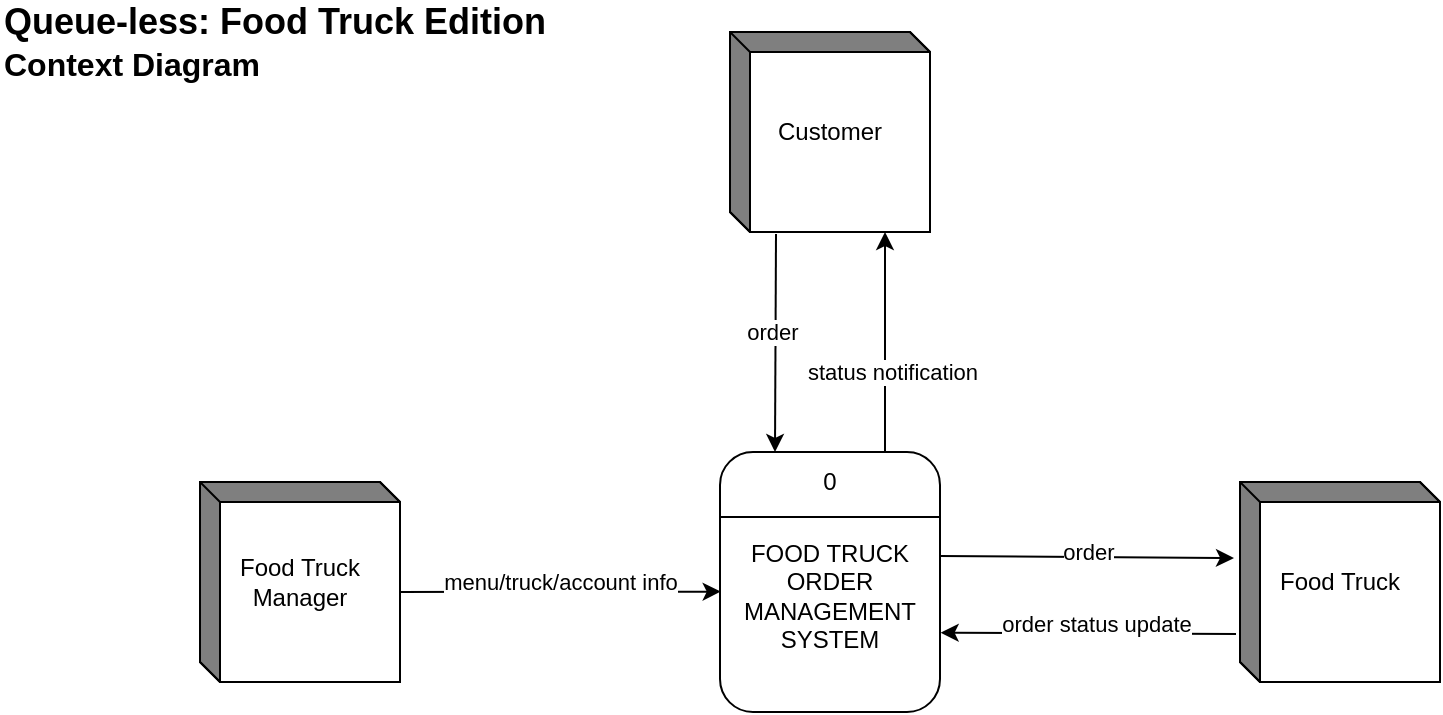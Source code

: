 <mxfile version="26.0.16" pages="2">
  <diagram name="context" id="KnS4JE3iBnHBovFroMV0">
    <mxGraphModel dx="1666" dy="747" grid="1" gridSize="10" guides="1" tooltips="1" connect="1" arrows="1" fold="1" page="1" pageScale="1" pageWidth="850" pageHeight="1100" math="0" shadow="0">
      <root>
        <mxCell id="0" />
        <mxCell id="1" parent="0" />
        <mxCell id="xjYZBRXBWgU6Q--IITgw-6" value="Customer" style="html=1;dashed=0;whiteSpace=wrap;shape=mxgraph.dfd.externalEntity" vertex="1" parent="1">
          <mxGeometry x="375" y="70" width="100" height="100" as="geometry" />
        </mxCell>
        <mxCell id="xjYZBRXBWgU6Q--IITgw-8" value="" style="endArrow=classic;html=1;rounded=0;exitX=0;exitY=0;exitDx=100;exitDy=55;exitPerimeter=0;entryX=0.003;entryY=0.537;entryDx=0;entryDy=0;entryPerimeter=0;" edge="1" parent="1" source="iyEX-RFopdoUeC1FhHCU-2" target="xjYZBRXBWgU6Q--IITgw-1">
          <mxGeometry width="50" height="50" relative="1" as="geometry">
            <mxPoint x="212.94" y="398.94" as="sourcePoint" />
            <mxPoint x="360" y="366" as="targetPoint" />
          </mxGeometry>
        </mxCell>
        <mxCell id="xjYZBRXBWgU6Q--IITgw-9" value="menu/truck/account info" style="edgeLabel;html=1;align=center;verticalAlign=middle;resizable=0;points=[];" vertex="1" connectable="0" parent="xjYZBRXBWgU6Q--IITgw-8">
          <mxGeometry x="0.033" y="-2" relative="1" as="geometry">
            <mxPoint x="-3" y="-7" as="offset" />
          </mxGeometry>
        </mxCell>
        <mxCell id="xjYZBRXBWgU6Q--IITgw-14" value="" style="endArrow=classic;html=1;rounded=0;exitX=0.23;exitY=1.01;exitDx=0;exitDy=0;exitPerimeter=0;entryX=0.25;entryY=0;entryDx=0;entryDy=0;" edge="1" parent="1" source="xjYZBRXBWgU6Q--IITgw-6" target="xjYZBRXBWgU6Q--IITgw-1">
          <mxGeometry width="50" height="50" relative="1" as="geometry">
            <mxPoint x="400" y="410" as="sourcePoint" />
            <mxPoint x="450" y="360" as="targetPoint" />
          </mxGeometry>
        </mxCell>
        <mxCell id="xjYZBRXBWgU6Q--IITgw-15" value="order" style="edgeLabel;html=1;align=center;verticalAlign=middle;resizable=0;points=[];" vertex="1" connectable="0" parent="xjYZBRXBWgU6Q--IITgw-14">
          <mxGeometry x="-0.101" y="-2" relative="1" as="geometry">
            <mxPoint as="offset" />
          </mxGeometry>
        </mxCell>
        <mxCell id="xjYZBRXBWgU6Q--IITgw-16" value="" style="endArrow=classic;html=1;rounded=0;exitX=0.75;exitY=0;exitDx=0;exitDy=0;entryX=0;entryY=0;entryDx=77.5;entryDy=100;entryPerimeter=0;" edge="1" parent="1" source="xjYZBRXBWgU6Q--IITgw-1" target="xjYZBRXBWgU6Q--IITgw-6">
          <mxGeometry width="50" height="50" relative="1" as="geometry">
            <mxPoint x="400" y="410" as="sourcePoint" />
            <mxPoint x="450" y="360" as="targetPoint" />
          </mxGeometry>
        </mxCell>
        <mxCell id="xjYZBRXBWgU6Q--IITgw-17" value="status notification" style="edgeLabel;html=1;align=center;verticalAlign=middle;resizable=0;points=[];" vertex="1" connectable="0" parent="xjYZBRXBWgU6Q--IITgw-16">
          <mxGeometry x="0.018" y="-2" relative="1" as="geometry">
            <mxPoint x="1" y="16" as="offset" />
          </mxGeometry>
        </mxCell>
        <mxCell id="xjYZBRXBWgU6Q--IITgw-18" value="" style="endArrow=classic;html=1;rounded=0;exitX=0.995;exitY=0.4;exitDx=0;exitDy=0;entryX=-0.03;entryY=0.38;entryDx=0;entryDy=0;entryPerimeter=0;exitPerimeter=0;" edge="1" parent="1" source="xjYZBRXBWgU6Q--IITgw-1" target="iyEX-RFopdoUeC1FhHCU-3">
          <mxGeometry width="50" height="50" relative="1" as="geometry">
            <mxPoint x="400" y="410" as="sourcePoint" />
            <mxPoint x="620" y="330.06" as="targetPoint" />
          </mxGeometry>
        </mxCell>
        <mxCell id="xjYZBRXBWgU6Q--IITgw-19" value="order" style="edgeLabel;html=1;align=center;verticalAlign=middle;resizable=0;points=[];" vertex="1" connectable="0" parent="xjYZBRXBWgU6Q--IITgw-18">
          <mxGeometry relative="1" as="geometry">
            <mxPoint y="-3" as="offset" />
          </mxGeometry>
        </mxCell>
        <mxCell id="xjYZBRXBWgU6Q--IITgw-22" value="" style="endArrow=classic;html=1;rounded=0;entryX=1.003;entryY=0.695;entryDx=0;entryDy=0;exitX=-0.02;exitY=0.76;exitDx=0;exitDy=0;exitPerimeter=0;entryPerimeter=0;" edge="1" parent="1" source="iyEX-RFopdoUeC1FhHCU-3" target="xjYZBRXBWgU6Q--IITgw-1">
          <mxGeometry width="50" height="50" relative="1" as="geometry">
            <mxPoint x="620" y="367.5" as="sourcePoint" />
            <mxPoint x="370" y="344.71" as="targetPoint" />
          </mxGeometry>
        </mxCell>
        <mxCell id="xjYZBRXBWgU6Q--IITgw-23" value="order status update" style="edgeLabel;html=1;align=center;verticalAlign=middle;resizable=0;points=[];" vertex="1" connectable="0" parent="xjYZBRXBWgU6Q--IITgw-22">
          <mxGeometry x="-0.051" relative="1" as="geometry">
            <mxPoint y="-5" as="offset" />
          </mxGeometry>
        </mxCell>
        <mxCell id="xjYZBRXBWgU6Q--IITgw-24" value="&lt;font style=&quot;font-size: 18px;&quot;&gt;&lt;b&gt;Queue-less: Food Truck Edition&lt;/b&gt;&lt;/font&gt;&lt;div&gt;&lt;font size=&quot;3&quot;&gt;&lt;b&gt;Context Diagram&lt;/b&gt;&lt;/font&gt;&lt;/div&gt;" style="text;html=1;align=left;verticalAlign=middle;whiteSpace=wrap;rounded=0;" vertex="1" parent="1">
          <mxGeometry x="10" y="60" width="360" height="30" as="geometry" />
        </mxCell>
        <mxCell id="iyEX-RFopdoUeC1FhHCU-2" value="Food Truck Manager" style="html=1;dashed=0;whiteSpace=wrap;shape=mxgraph.dfd.externalEntity" vertex="1" parent="1">
          <mxGeometry x="110" y="295" width="100" height="100" as="geometry" />
        </mxCell>
        <mxCell id="iyEX-RFopdoUeC1FhHCU-3" value="Food Truck" style="html=1;dashed=0;whiteSpace=wrap;shape=mxgraph.dfd.externalEntity" vertex="1" parent="1">
          <mxGeometry x="630" y="295" width="100" height="100" as="geometry" />
        </mxCell>
        <mxCell id="HloljtnLB8RxgD2_vO7w-1" value="" style="group" vertex="1" connectable="0" parent="1">
          <mxGeometry x="370" y="280" width="110" height="130" as="geometry" />
        </mxCell>
        <mxCell id="xjYZBRXBWgU6Q--IITgw-1" value="&lt;div&gt;&lt;br&gt;&lt;/div&gt;FOOD TRUCK ORDER MANAGEMENT SYSTEM" style="rounded=1;whiteSpace=wrap;html=1;" vertex="1" parent="HloljtnLB8RxgD2_vO7w-1">
          <mxGeometry width="110" height="130" as="geometry" />
        </mxCell>
        <mxCell id="xjYZBRXBWgU6Q--IITgw-2" value="" style="endArrow=none;html=1;rounded=0;exitX=0;exitY=0.25;exitDx=0;exitDy=0;entryX=1;entryY=0.25;entryDx=0;entryDy=0;" edge="1" parent="HloljtnLB8RxgD2_vO7w-1" source="xjYZBRXBWgU6Q--IITgw-1" target="xjYZBRXBWgU6Q--IITgw-1">
          <mxGeometry width="50" height="50" relative="1" as="geometry">
            <mxPoint x="30" y="130" as="sourcePoint" />
            <mxPoint x="80" y="80" as="targetPoint" />
          </mxGeometry>
        </mxCell>
        <mxCell id="xjYZBRXBWgU6Q--IITgw-3" value="0" style="text;html=1;align=center;verticalAlign=middle;whiteSpace=wrap;rounded=0;" vertex="1" parent="HloljtnLB8RxgD2_vO7w-1">
          <mxGeometry x="25" width="60" height="30" as="geometry" />
        </mxCell>
      </root>
    </mxGraphModel>
  </diagram>
  <diagram id="DFdz_iu7FEYEczkaFGwR" name="dfd0">
    <mxGraphModel dx="1960" dy="879" grid="1" gridSize="10" guides="1" tooltips="1" connect="1" arrows="1" fold="1" page="1" pageScale="1" pageWidth="850" pageHeight="1100" math="0" shadow="0">
      <root>
        <mxCell id="0" />
        <mxCell id="1" parent="0" />
        <mxCell id="rP2d1UbQnjie4H1maKtV-1" value="Food Truck Manager" style="html=1;dashed=0;whiteSpace=wrap;shape=mxgraph.dfd.externalEntity" vertex="1" parent="1">
          <mxGeometry x="60" y="230" width="100" height="100" as="geometry" />
        </mxCell>
        <mxCell id="DoY7gFXGSeMOmu--qUyc-1" value="" style="group" vertex="1" connectable="0" parent="1">
          <mxGeometry x="320" y="100" width="110" height="130" as="geometry" />
        </mxCell>
        <mxCell id="DoY7gFXGSeMOmu--qUyc-2" value="&lt;div&gt;&lt;br&gt;&lt;/div&gt;Manage Accounts" style="rounded=1;whiteSpace=wrap;html=1;" vertex="1" parent="DoY7gFXGSeMOmu--qUyc-1">
          <mxGeometry width="110" height="130" as="geometry" />
        </mxCell>
        <mxCell id="DoY7gFXGSeMOmu--qUyc-3" value="" style="endArrow=none;html=1;rounded=0;exitX=0;exitY=0.25;exitDx=0;exitDy=0;entryX=1;entryY=0.25;entryDx=0;entryDy=0;" edge="1" parent="DoY7gFXGSeMOmu--qUyc-1" source="DoY7gFXGSeMOmu--qUyc-2" target="DoY7gFXGSeMOmu--qUyc-2">
          <mxGeometry width="50" height="50" relative="1" as="geometry">
            <mxPoint x="30" y="130" as="sourcePoint" />
            <mxPoint x="80" y="80" as="targetPoint" />
          </mxGeometry>
        </mxCell>
        <mxCell id="DoY7gFXGSeMOmu--qUyc-4" value="1" style="text;html=1;align=center;verticalAlign=middle;whiteSpace=wrap;rounded=0;" vertex="1" parent="DoY7gFXGSeMOmu--qUyc-1">
          <mxGeometry x="25" width="60" height="30" as="geometry" />
        </mxCell>
        <mxCell id="DoY7gFXGSeMOmu--qUyc-5" value="" style="group" vertex="1" connectable="0" parent="1">
          <mxGeometry x="320" y="250" width="110" height="130" as="geometry" />
        </mxCell>
        <mxCell id="DoY7gFXGSeMOmu--qUyc-6" value="&lt;div&gt;&lt;br&gt;&lt;/div&gt;Manage Trucks" style="rounded=1;whiteSpace=wrap;html=1;" vertex="1" parent="DoY7gFXGSeMOmu--qUyc-5">
          <mxGeometry width="110" height="130" as="geometry" />
        </mxCell>
        <mxCell id="DoY7gFXGSeMOmu--qUyc-7" value="" style="endArrow=none;html=1;rounded=0;exitX=0;exitY=0.25;exitDx=0;exitDy=0;entryX=1;entryY=0.25;entryDx=0;entryDy=0;" edge="1" parent="DoY7gFXGSeMOmu--qUyc-5" source="DoY7gFXGSeMOmu--qUyc-6" target="DoY7gFXGSeMOmu--qUyc-6">
          <mxGeometry width="50" height="50" relative="1" as="geometry">
            <mxPoint x="30" y="130" as="sourcePoint" />
            <mxPoint x="80" y="80" as="targetPoint" />
          </mxGeometry>
        </mxCell>
        <mxCell id="DoY7gFXGSeMOmu--qUyc-8" value="2" style="text;html=1;align=center;verticalAlign=middle;whiteSpace=wrap;rounded=0;" vertex="1" parent="DoY7gFXGSeMOmu--qUyc-5">
          <mxGeometry x="25" width="60" height="30" as="geometry" />
        </mxCell>
        <mxCell id="DoY7gFXGSeMOmu--qUyc-9" value="" style="group" vertex="1" connectable="0" parent="1">
          <mxGeometry x="320" y="400" width="110" height="130" as="geometry" />
        </mxCell>
        <mxCell id="DoY7gFXGSeMOmu--qUyc-10" value="&lt;div&gt;Manage Menus&lt;/div&gt;" style="rounded=1;whiteSpace=wrap;html=1;" vertex="1" parent="DoY7gFXGSeMOmu--qUyc-9">
          <mxGeometry width="110" height="130" as="geometry" />
        </mxCell>
        <mxCell id="DoY7gFXGSeMOmu--qUyc-11" value="" style="endArrow=none;html=1;rounded=0;exitX=0;exitY=0.25;exitDx=0;exitDy=0;entryX=1;entryY=0.25;entryDx=0;entryDy=0;" edge="1" parent="DoY7gFXGSeMOmu--qUyc-9" source="DoY7gFXGSeMOmu--qUyc-10" target="DoY7gFXGSeMOmu--qUyc-10">
          <mxGeometry width="50" height="50" relative="1" as="geometry">
            <mxPoint x="30" y="130" as="sourcePoint" />
            <mxPoint x="80" y="80" as="targetPoint" />
          </mxGeometry>
        </mxCell>
        <mxCell id="DoY7gFXGSeMOmu--qUyc-12" value="3" style="text;html=1;align=center;verticalAlign=middle;whiteSpace=wrap;rounded=0;" vertex="1" parent="DoY7gFXGSeMOmu--qUyc-9">
          <mxGeometry x="25" width="60" height="30" as="geometry" />
        </mxCell>
        <mxCell id="DoY7gFXGSeMOmu--qUyc-13" value="" style="group" vertex="1" connectable="0" parent="1">
          <mxGeometry x="320" y="580" width="110" height="130" as="geometry" />
        </mxCell>
        <mxCell id="DoY7gFXGSeMOmu--qUyc-14" value="&lt;div&gt;Manage Orders&lt;/div&gt;" style="rounded=1;whiteSpace=wrap;html=1;" vertex="1" parent="DoY7gFXGSeMOmu--qUyc-13">
          <mxGeometry width="110" height="130" as="geometry" />
        </mxCell>
        <mxCell id="DoY7gFXGSeMOmu--qUyc-15" value="" style="endArrow=none;html=1;rounded=0;exitX=0;exitY=0.25;exitDx=0;exitDy=0;entryX=1;entryY=0.25;entryDx=0;entryDy=0;" edge="1" parent="DoY7gFXGSeMOmu--qUyc-13" source="DoY7gFXGSeMOmu--qUyc-14" target="DoY7gFXGSeMOmu--qUyc-14">
          <mxGeometry width="50" height="50" relative="1" as="geometry">
            <mxPoint x="30" y="130" as="sourcePoint" />
            <mxPoint x="80" y="80" as="targetPoint" />
          </mxGeometry>
        </mxCell>
        <mxCell id="DoY7gFXGSeMOmu--qUyc-16" value="4" style="text;html=1;align=center;verticalAlign=middle;whiteSpace=wrap;rounded=0;" vertex="1" parent="DoY7gFXGSeMOmu--qUyc-13">
          <mxGeometry x="25" width="60" height="30" as="geometry" />
        </mxCell>
        <mxCell id="DoY7gFXGSeMOmu--qUyc-17" value="Food Truck" style="html=1;dashed=0;whiteSpace=wrap;shape=mxgraph.dfd.externalEntity" vertex="1" parent="1">
          <mxGeometry x="330" y="800" width="100" height="100" as="geometry" />
        </mxCell>
        <mxCell id="DoY7gFXGSeMOmu--qUyc-18" value="Customer" style="html=1;dashed=0;whiteSpace=wrap;shape=mxgraph.dfd.externalEntity" vertex="1" parent="1">
          <mxGeometry x="60" y="580" width="100" height="100" as="geometry" />
        </mxCell>
        <mxCell id="DoY7gFXGSeMOmu--qUyc-19" value="" style="endArrow=classic;html=1;rounded=0;exitX=0;exitY=0;exitDx=22.5;exitDy=0;exitPerimeter=0;entryX=0;entryY=0.25;entryDx=0;entryDy=0;edgeStyle=orthogonalEdgeStyle;" edge="1" parent="1" source="rP2d1UbQnjie4H1maKtV-1" target="DoY7gFXGSeMOmu--qUyc-2">
          <mxGeometry width="50" height="50" relative="1" as="geometry">
            <mxPoint x="400" y="370" as="sourcePoint" />
            <mxPoint x="450" y="320" as="targetPoint" />
          </mxGeometry>
        </mxCell>
        <mxCell id="DoY7gFXGSeMOmu--qUyc-20" value="account info" style="edgeLabel;html=1;align=center;verticalAlign=middle;resizable=0;points=[];" vertex="1" connectable="0" parent="DoY7gFXGSeMOmu--qUyc-19">
          <mxGeometry x="-0.326" y="1" relative="1" as="geometry">
            <mxPoint x="172" y="-2" as="offset" />
          </mxGeometry>
        </mxCell>
        <mxCell id="DoY7gFXGSeMOmu--qUyc-21" value="PostgreSQL&lt;div&gt;DB&lt;/div&gt;" style="shape=cylinder3;whiteSpace=wrap;html=1;boundedLbl=1;backgroundOutline=1;size=15;" vertex="1" parent="1">
          <mxGeometry x="580" y="230" width="170" height="105" as="geometry" />
        </mxCell>
        <mxCell id="DoY7gFXGSeMOmu--qUyc-26" value="" style="endArrow=classic;html=1;rounded=0;exitX=0.997;exitY=0.535;exitDx=0;exitDy=0;exitPerimeter=0;entryX=0;entryY=0.25;entryDx=0;entryDy=0;" edge="1" parent="1" source="rP2d1UbQnjie4H1maKtV-1" target="DoY7gFXGSeMOmu--qUyc-6">
          <mxGeometry width="50" height="50" relative="1" as="geometry">
            <mxPoint x="400" y="470" as="sourcePoint" />
            <mxPoint x="450" y="420" as="targetPoint" />
          </mxGeometry>
        </mxCell>
        <mxCell id="DoY7gFXGSeMOmu--qUyc-27" value="truck info" style="edgeLabel;html=1;align=center;verticalAlign=middle;resizable=0;points=[];" vertex="1" connectable="0" parent="DoY7gFXGSeMOmu--qUyc-26">
          <mxGeometry x="0.082" relative="1" as="geometry">
            <mxPoint x="23" y="-11" as="offset" />
          </mxGeometry>
        </mxCell>
        <mxCell id="DoY7gFXGSeMOmu--qUyc-29" value="" style="endArrow=classic;startArrow=classic;html=1;rounded=0;entryX=0.5;entryY=0;entryDx=0;entryDy=0;entryPerimeter=0;exitX=1;exitY=0.25;exitDx=0;exitDy=0;edgeStyle=orthogonalEdgeStyle;" edge="1" parent="1" source="DoY7gFXGSeMOmu--qUyc-2" target="DoY7gFXGSeMOmu--qUyc-21">
          <mxGeometry width="50" height="50" relative="1" as="geometry">
            <mxPoint x="400" y="470" as="sourcePoint" />
            <mxPoint x="450" y="420" as="targetPoint" />
          </mxGeometry>
        </mxCell>
        <mxCell id="DoY7gFXGSeMOmu--qUyc-30" value="Manager" style="edgeLabel;html=1;align=center;verticalAlign=middle;resizable=0;points=[];" vertex="1" connectable="0" parent="DoY7gFXGSeMOmu--qUyc-29">
          <mxGeometry x="-0.636" y="-3" relative="1" as="geometry">
            <mxPoint x="20" y="-6" as="offset" />
          </mxGeometry>
        </mxCell>
        <mxCell id="DoY7gFXGSeMOmu--qUyc-31" value="" style="endArrow=classic;startArrow=classic;html=1;rounded=0;exitX=1;exitY=0.25;exitDx=0;exitDy=0;entryX=0;entryY=0.5;entryDx=0;entryDy=0;entryPerimeter=0;" edge="1" parent="1" source="DoY7gFXGSeMOmu--qUyc-6" target="DoY7gFXGSeMOmu--qUyc-21">
          <mxGeometry width="50" height="50" relative="1" as="geometry">
            <mxPoint x="400" y="470" as="sourcePoint" />
            <mxPoint x="450" y="420" as="targetPoint" />
          </mxGeometry>
        </mxCell>
        <mxCell id="DoY7gFXGSeMOmu--qUyc-32" value="Truck" style="edgeLabel;html=1;align=center;verticalAlign=middle;resizable=0;points=[];" vertex="1" connectable="0" parent="DoY7gFXGSeMOmu--qUyc-31">
          <mxGeometry x="-0.117" y="3" relative="1" as="geometry">
            <mxPoint x="14" y="1" as="offset" />
          </mxGeometry>
        </mxCell>
        <mxCell id="DoY7gFXGSeMOmu--qUyc-33" value="" style="endArrow=classic;html=1;rounded=0;exitX=0;exitY=0;exitDx=77.5;exitDy=100;exitPerimeter=0;entryX=0;entryY=0.25;entryDx=0;entryDy=0;edgeStyle=orthogonalEdgeStyle;" edge="1" parent="1" source="rP2d1UbQnjie4H1maKtV-1" target="DoY7gFXGSeMOmu--qUyc-10">
          <mxGeometry width="50" height="50" relative="1" as="geometry">
            <mxPoint x="400" y="470" as="sourcePoint" />
            <mxPoint x="450" y="420" as="targetPoint" />
          </mxGeometry>
        </mxCell>
        <mxCell id="DoY7gFXGSeMOmu--qUyc-34" value="menu info" style="edgeLabel;html=1;align=center;verticalAlign=middle;resizable=0;points=[];" vertex="1" connectable="0" parent="DoY7gFXGSeMOmu--qUyc-33">
          <mxGeometry x="0.655" y="3" relative="1" as="geometry">
            <mxPoint y="1" as="offset" />
          </mxGeometry>
        </mxCell>
        <mxCell id="DoY7gFXGSeMOmu--qUyc-35" value="" style="endArrow=classic;html=1;rounded=0;exitX=0;exitY=0;exitDx=32.5;exitDy=100;exitPerimeter=0;entryX=0;entryY=0.75;entryDx=0;entryDy=0;edgeStyle=orthogonalEdgeStyle;" edge="1" parent="1" source="rP2d1UbQnjie4H1maKtV-1" target="DoY7gFXGSeMOmu--qUyc-10">
          <mxGeometry width="50" height="50" relative="1" as="geometry">
            <mxPoint x="148" y="310" as="sourcePoint" />
            <mxPoint x="290" y="493" as="targetPoint" />
          </mxGeometry>
        </mxCell>
        <mxCell id="DoY7gFXGSeMOmu--qUyc-36" value="product info" style="edgeLabel;html=1;align=center;verticalAlign=middle;resizable=0;points=[];" vertex="1" connectable="0" parent="DoY7gFXGSeMOmu--qUyc-35">
          <mxGeometry x="0.655" y="3" relative="1" as="geometry">
            <mxPoint x="15" y="1" as="offset" />
          </mxGeometry>
        </mxCell>
        <mxCell id="DoY7gFXGSeMOmu--qUyc-37" value="" style="endArrow=classic;startArrow=classic;html=1;rounded=0;exitX=1;exitY=0.25;exitDx=0;exitDy=0;entryX=0.145;entryY=1;entryDx=0;entryDy=-4.35;entryPerimeter=0;edgeStyle=orthogonalEdgeStyle;" edge="1" parent="1" source="DoY7gFXGSeMOmu--qUyc-10" target="DoY7gFXGSeMOmu--qUyc-21">
          <mxGeometry width="50" height="50" relative="1" as="geometry">
            <mxPoint x="400" y="470" as="sourcePoint" />
            <mxPoint x="450" y="420" as="targetPoint" />
          </mxGeometry>
        </mxCell>
        <mxCell id="DoY7gFXGSeMOmu--qUyc-38" value="Menu" style="edgeLabel;html=1;align=center;verticalAlign=middle;resizable=0;points=[];" vertex="1" connectable="0" parent="DoY7gFXGSeMOmu--qUyc-37">
          <mxGeometry x="-0.82" y="1" relative="1" as="geometry">
            <mxPoint x="56" y="-1" as="offset" />
          </mxGeometry>
        </mxCell>
        <mxCell id="DoY7gFXGSeMOmu--qUyc-39" value="" style="endArrow=classic;startArrow=classic;html=1;rounded=0;exitX=1;exitY=0.75;exitDx=0;exitDy=0;entryX=0.5;entryY=1;entryDx=0;entryDy=0;entryPerimeter=0;edgeStyle=orthogonalEdgeStyle;" edge="1" parent="1" source="DoY7gFXGSeMOmu--qUyc-10" target="DoY7gFXGSeMOmu--qUyc-21">
          <mxGeometry width="50" height="50" relative="1" as="geometry">
            <mxPoint x="400" y="470" as="sourcePoint" />
            <mxPoint x="450" y="420" as="targetPoint" />
          </mxGeometry>
        </mxCell>
        <mxCell id="DoY7gFXGSeMOmu--qUyc-40" value="Product" style="edgeLabel;html=1;align=center;verticalAlign=middle;resizable=0;points=[];" vertex="1" connectable="0" parent="DoY7gFXGSeMOmu--qUyc-39">
          <mxGeometry x="-0.868" relative="1" as="geometry">
            <mxPoint x="58" as="offset" />
          </mxGeometry>
        </mxCell>
        <mxCell id="DoY7gFXGSeMOmu--qUyc-41" value="" style="endArrow=classic;html=1;rounded=0;exitX=0;exitY=0;exitDx=100;exitDy=32.5;exitPerimeter=0;entryX=0;entryY=0.25;entryDx=0;entryDy=0;" edge="1" parent="1" source="DoY7gFXGSeMOmu--qUyc-18" target="DoY7gFXGSeMOmu--qUyc-14">
          <mxGeometry width="50" height="50" relative="1" as="geometry">
            <mxPoint x="400" y="790" as="sourcePoint" />
            <mxPoint x="450" y="740" as="targetPoint" />
          </mxGeometry>
        </mxCell>
        <mxCell id="DoY7gFXGSeMOmu--qUyc-42" value="order" style="edgeLabel;html=1;align=center;verticalAlign=middle;resizable=0;points=[];" vertex="1" connectable="0" parent="DoY7gFXGSeMOmu--qUyc-41">
          <mxGeometry x="-0.1" y="-1" relative="1" as="geometry">
            <mxPoint x="28" y="-3" as="offset" />
          </mxGeometry>
        </mxCell>
        <mxCell id="DoY7gFXGSeMOmu--qUyc-43" value="" style="endArrow=classic;html=1;rounded=0;exitX=0.726;exitY=1;exitDx=0;exitDy=0;entryX=0.696;entryY=0;entryDx=0;entryDy=0;entryPerimeter=0;exitPerimeter=0;" edge="1" parent="1" source="DoY7gFXGSeMOmu--qUyc-14" target="DoY7gFXGSeMOmu--qUyc-17">
          <mxGeometry width="50" height="50" relative="1" as="geometry">
            <mxPoint x="400" y="790" as="sourcePoint" />
            <mxPoint x="450" y="740" as="targetPoint" />
          </mxGeometry>
        </mxCell>
        <mxCell id="DoY7gFXGSeMOmu--qUyc-45" value="order" style="edgeLabel;html=1;align=center;verticalAlign=middle;resizable=0;points=[];" vertex="1" connectable="0" parent="DoY7gFXGSeMOmu--qUyc-43">
          <mxGeometry x="-0.142" y="1" relative="1" as="geometry">
            <mxPoint as="offset" />
          </mxGeometry>
        </mxCell>
        <mxCell id="DoY7gFXGSeMOmu--qUyc-46" value="" style="endArrow=classic;html=1;rounded=0;exitX=0.187;exitY=-0.008;exitDx=0;exitDy=0;exitPerimeter=0;entryX=0.262;entryY=0.996;entryDx=0;entryDy=0;entryPerimeter=0;" edge="1" parent="1" source="DoY7gFXGSeMOmu--qUyc-17" target="DoY7gFXGSeMOmu--qUyc-14">
          <mxGeometry width="50" height="50" relative="1" as="geometry">
            <mxPoint x="260" y="790" as="sourcePoint" />
            <mxPoint x="310" y="740" as="targetPoint" />
          </mxGeometry>
        </mxCell>
        <mxCell id="DoY7gFXGSeMOmu--qUyc-47" value="order status&lt;div&gt;update&lt;/div&gt;" style="edgeLabel;html=1;align=center;verticalAlign=middle;resizable=0;points=[];" vertex="1" connectable="0" parent="DoY7gFXGSeMOmu--qUyc-46">
          <mxGeometry x="-0.021" y="1" relative="1" as="geometry">
            <mxPoint as="offset" />
          </mxGeometry>
        </mxCell>
        <mxCell id="DoY7gFXGSeMOmu--qUyc-48" value="" style="endArrow=classic;html=1;rounded=0;entryX=0;entryY=0;entryDx=100;entryDy=77.5;entryPerimeter=0;exitX=0;exitY=0.596;exitDx=0;exitDy=0;exitPerimeter=0;" edge="1" parent="1" source="DoY7gFXGSeMOmu--qUyc-14" target="DoY7gFXGSeMOmu--qUyc-18">
          <mxGeometry width="50" height="50" relative="1" as="geometry">
            <mxPoint x="279" y="718" as="sourcePoint" />
            <mxPoint x="370" y="700" as="targetPoint" />
          </mxGeometry>
        </mxCell>
        <mxCell id="DoY7gFXGSeMOmu--qUyc-49" value="status update&lt;div&gt;notification&lt;/div&gt;" style="edgeLabel;html=1;align=center;verticalAlign=middle;resizable=0;points=[];" vertex="1" connectable="0" parent="DoY7gFXGSeMOmu--qUyc-48">
          <mxGeometry x="0.03" y="2" relative="1" as="geometry">
            <mxPoint x="13" as="offset" />
          </mxGeometry>
        </mxCell>
        <mxCell id="DoY7gFXGSeMOmu--qUyc-50" value="" style="endArrow=classic;startArrow=classic;html=1;rounded=0;exitX=1;exitY=0.25;exitDx=0;exitDy=0;entryX=0.855;entryY=1;entryDx=0;entryDy=-4.35;entryPerimeter=0;edgeStyle=orthogonalEdgeStyle;" edge="1" parent="1" source="DoY7gFXGSeMOmu--qUyc-14" target="DoY7gFXGSeMOmu--qUyc-21">
          <mxGeometry width="50" height="50" relative="1" as="geometry">
            <mxPoint x="780" y="690" as="sourcePoint" />
            <mxPoint x="830" y="640" as="targetPoint" />
          </mxGeometry>
        </mxCell>
        <mxCell id="DoY7gFXGSeMOmu--qUyc-51" value="Order" style="edgeLabel;html=1;align=center;verticalAlign=middle;resizable=0;points=[];" vertex="1" connectable="0" parent="DoY7gFXGSeMOmu--qUyc-50">
          <mxGeometry x="-0.874" y="1" relative="1" as="geometry">
            <mxPoint x="48" y="-1" as="offset" />
          </mxGeometry>
        </mxCell>
        <mxCell id="DoY7gFXGSeMOmu--qUyc-52" value="&lt;font style=&quot;font-size: 18px;&quot;&gt;&lt;b&gt;DFD 0&lt;/b&gt;&lt;/font&gt;&lt;div&gt;&lt;font size=&quot;3&quot;&gt;&lt;b&gt;Queue-less: Food Truck Edition&lt;/b&gt;&lt;/font&gt;&lt;/div&gt;" style="text;html=1;align=center;verticalAlign=middle;whiteSpace=wrap;rounded=0;" vertex="1" parent="1">
          <mxGeometry x="160" y="20" width="440" height="30" as="geometry" />
        </mxCell>
      </root>
    </mxGraphModel>
  </diagram>
</mxfile>
